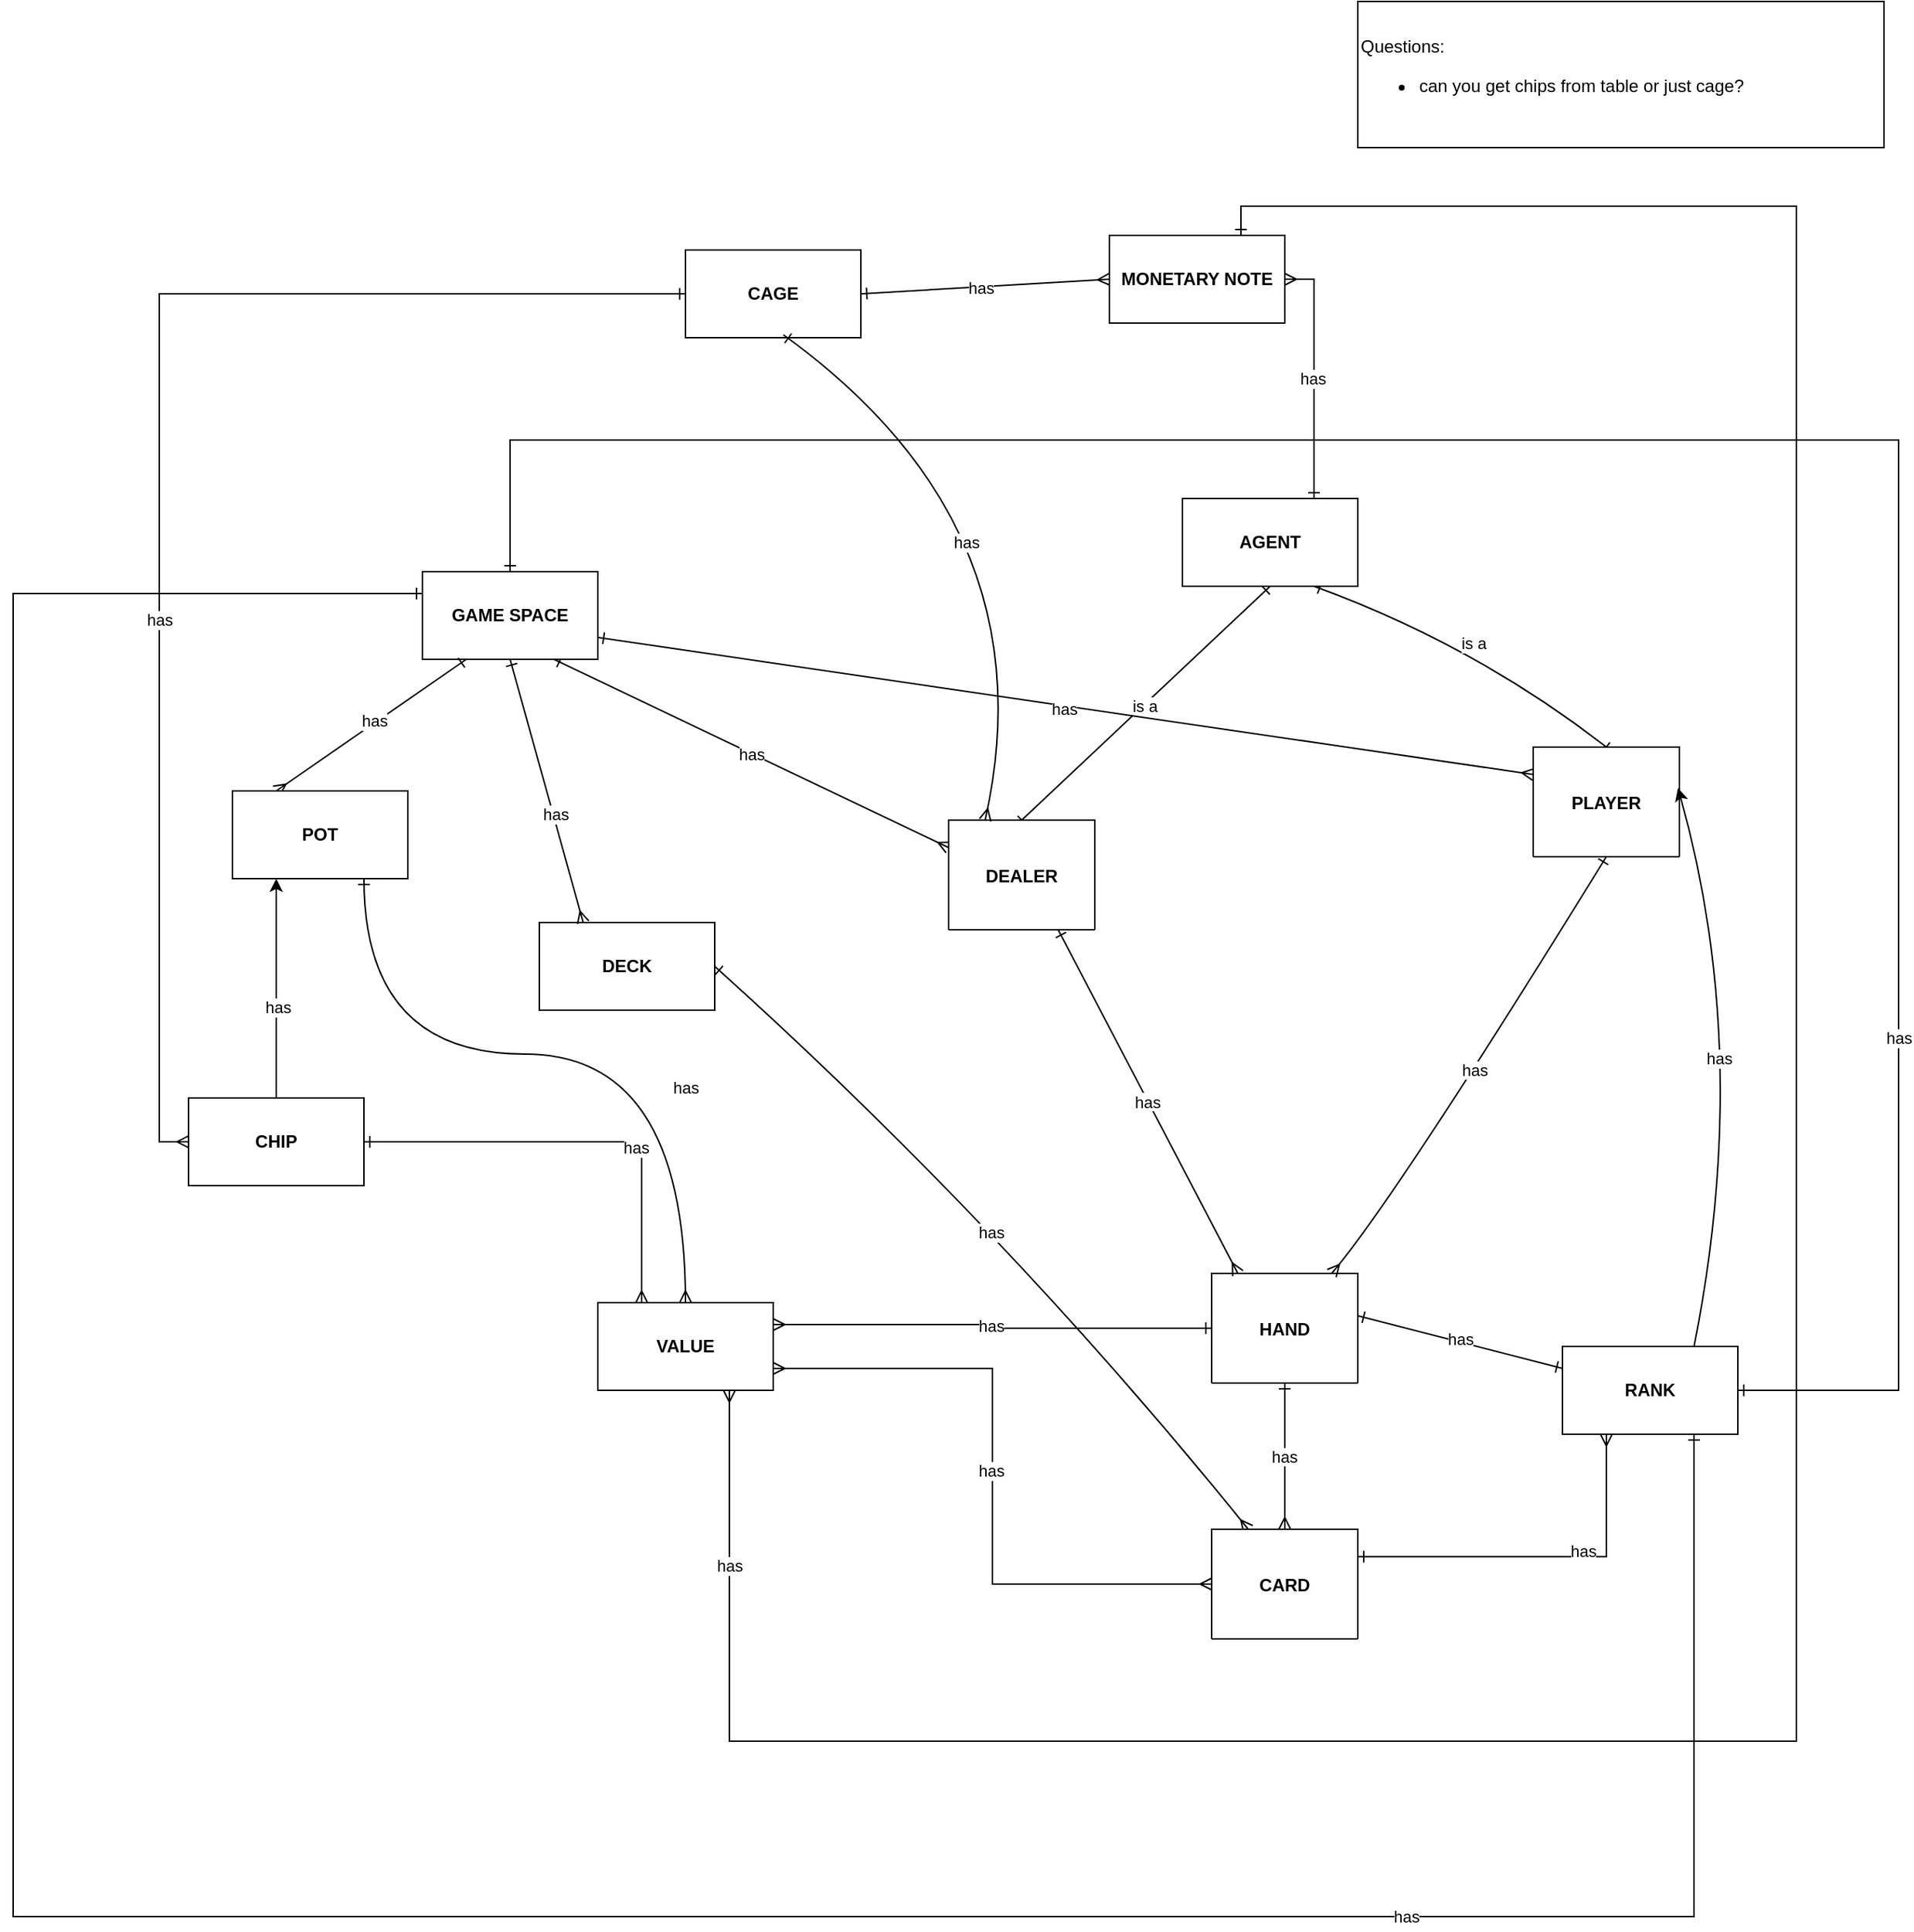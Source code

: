 <mxfile version="22.1.5" type="github">
  <diagram name="Page-1" id="UZQ5byCJ-S6CaqRD8Hsg">
    <mxGraphModel dx="2284" dy="1864" grid="1" gridSize="10" guides="1" tooltips="1" connect="1" arrows="1" fold="1" page="1" pageScale="1" pageWidth="850" pageHeight="1100" math="0" shadow="0">
      <root>
        <mxCell id="0" />
        <mxCell id="1" parent="0" />
        <mxCell id="sKK7W5GRqktyaH6itG1t-36" style="orthogonalLoop=1;jettySize=auto;html=1;exitX=0.5;exitY=0;exitDx=0;exitDy=0;entryX=0.5;entryY=1;entryDx=0;entryDy=0;curved=1;startArrow=baseDash;startFill=0;endArrow=ERone;endFill=0;" edge="1" parent="1" source="2" target="sKK7W5GRqktyaH6itG1t-29">
          <mxGeometry relative="1" as="geometry" />
        </mxCell>
        <mxCell id="sKK7W5GRqktyaH6itG1t-37" value="is a" style="edgeLabel;html=1;align=center;verticalAlign=middle;resizable=0;points=[];" vertex="1" connectable="0" parent="sKK7W5GRqktyaH6itG1t-36">
          <mxGeometry x="-0.02" relative="1" as="geometry">
            <mxPoint as="offset" />
          </mxGeometry>
        </mxCell>
        <mxCell id="sKK7W5GRqktyaH6itG1t-51" style="orthogonalLoop=1;jettySize=auto;html=1;exitX=0;exitY=0.25;exitDx=0;exitDy=0;entryX=0.75;entryY=1;entryDx=0;entryDy=0;curved=1;startArrow=ERmany;startFill=0;endArrow=ERone;endFill=0;" edge="1" parent="1" source="2" target="sKK7W5GRqktyaH6itG1t-28">
          <mxGeometry relative="1" as="geometry" />
        </mxCell>
        <mxCell id="sKK7W5GRqktyaH6itG1t-52" value="has" style="edgeLabel;html=1;align=center;verticalAlign=middle;resizable=0;points=[];" vertex="1" connectable="0" parent="sKK7W5GRqktyaH6itG1t-51">
          <mxGeometry x="-0.002" y="1" relative="1" as="geometry">
            <mxPoint y="-1" as="offset" />
          </mxGeometry>
        </mxCell>
        <mxCell id="2" value="DEALER" style="shape=table;startSize=75;container=1;collapsible=0;childLayout=tableLayout;fixedRows=1;rowLines=1;fontStyle=1;align=center;resizeLast=1;" parent="1" vertex="1">
          <mxGeometry x="-160" y="60" width="100" height="75" as="geometry" />
        </mxCell>
        <mxCell id="sKK7W5GRqktyaH6itG1t-40" style="orthogonalLoop=1;jettySize=auto;html=1;exitX=0.5;exitY=0;exitDx=0;exitDy=0;entryX=0.75;entryY=1;entryDx=0;entryDy=0;curved=1;startArrow=baseDash;startFill=0;endArrow=ERone;endFill=0;" edge="1" parent="1" source="3" target="sKK7W5GRqktyaH6itG1t-29">
          <mxGeometry relative="1" as="geometry">
            <Array as="points">
              <mxPoint x="200" y="-60" />
            </Array>
          </mxGeometry>
        </mxCell>
        <mxCell id="sKK7W5GRqktyaH6itG1t-41" value="is a" style="edgeLabel;html=1;align=center;verticalAlign=middle;resizable=0;points=[];" vertex="1" connectable="0" parent="sKK7W5GRqktyaH6itG1t-40">
          <mxGeometry y="-1" relative="1" as="geometry">
            <mxPoint as="offset" />
          </mxGeometry>
        </mxCell>
        <mxCell id="sKK7W5GRqktyaH6itG1t-53" style="orthogonalLoop=1;jettySize=auto;html=1;exitX=0;exitY=0.25;exitDx=0;exitDy=0;entryX=1;entryY=0.75;entryDx=0;entryDy=0;curved=1;startArrow=ERmany;startFill=0;endArrow=ERone;endFill=0;" edge="1" parent="1" source="3" target="sKK7W5GRqktyaH6itG1t-28">
          <mxGeometry relative="1" as="geometry" />
        </mxCell>
        <mxCell id="sKK7W5GRqktyaH6itG1t-54" value="has" style="edgeLabel;html=1;align=center;verticalAlign=middle;resizable=0;points=[];" vertex="1" connectable="0" parent="sKK7W5GRqktyaH6itG1t-53">
          <mxGeometry x="0.003" y="2" relative="1" as="geometry">
            <mxPoint as="offset" />
          </mxGeometry>
        </mxCell>
        <mxCell id="3" value="PLAYER" style="shape=table;startSize=75;container=1;collapsible=0;childLayout=tableLayout;fixedRows=1;rowLines=1;fontStyle=1;align=center;resizeLast=1;" parent="1" vertex="1">
          <mxGeometry x="240" y="10" width="100" height="75" as="geometry" />
        </mxCell>
        <mxCell id="4" value="HAND" style="shape=table;startSize=75;container=1;collapsible=0;childLayout=tableLayout;fixedRows=1;rowLines=1;fontStyle=1;align=center;resizeLast=1;" parent="1" vertex="1">
          <mxGeometry x="20" y="370" width="100" height="75" as="geometry" />
        </mxCell>
        <mxCell id="sKK7W5GRqktyaH6itG1t-84" style="orthogonalLoop=1;jettySize=auto;html=1;exitX=0.25;exitY=0;exitDx=0;exitDy=0;entryX=1;entryY=0.5;entryDx=0;entryDy=0;curved=1;startArrow=ERmany;startFill=0;endArrow=ERone;endFill=0;" edge="1" parent="1" source="5" target="sKK7W5GRqktyaH6itG1t-30">
          <mxGeometry relative="1" as="geometry">
            <Array as="points">
              <mxPoint x="-120" y="340" />
            </Array>
          </mxGeometry>
        </mxCell>
        <mxCell id="sKK7W5GRqktyaH6itG1t-85" value="has" style="edgeLabel;html=1;align=center;verticalAlign=middle;resizable=0;points=[];" vertex="1" connectable="0" parent="sKK7W5GRqktyaH6itG1t-84">
          <mxGeometry x="0.015" y="9" relative="1" as="geometry">
            <mxPoint as="offset" />
          </mxGeometry>
        </mxCell>
        <mxCell id="5" value="CARD" style="shape=table;startSize=75;container=1;collapsible=0;childLayout=tableLayout;fixedRows=1;rowLines=1;fontStyle=1;align=center;resizeLast=1;" parent="1" vertex="1">
          <mxGeometry x="20" y="545" width="100" height="75" as="geometry" />
        </mxCell>
        <mxCell id="7" value="has" style="startArrow=ERone;startSize=6;;endArrow=ERmany;endSize=6;;exitX=0.75;exitY=1;entryX=0.179;entryY=0;exitDx=0;exitDy=0;startFill=0;" parent="1" source="2" target="4" edge="1">
          <mxGeometry relative="1" as="geometry" />
        </mxCell>
        <mxCell id="8" value="has" style="curved=1;startArrow=ERone;startSize=6;;endArrow=ERmany;endSize=6;;exitX=0.5;exitY=1;entryX=0.821;entryY=0;startFill=0;" parent="1" source="3" target="4" edge="1">
          <mxGeometry relative="1" as="geometry">
            <Array as="points">
              <mxPoint x="145" y="320" />
            </Array>
          </mxGeometry>
        </mxCell>
        <mxCell id="9" value="has" style="curved=1;startArrow=ERone;startSize=6;;endArrow=ERmany;endSize=6;;exitX=0.5;exitY=1;entryX=0.5;entryY=0;startFill=0;" parent="1" source="4" target="5" edge="1">
          <mxGeometry relative="1" as="geometry">
            <Array as="points" />
          </mxGeometry>
        </mxCell>
        <mxCell id="sKK7W5GRqktyaH6itG1t-42" style="orthogonalLoop=1;jettySize=auto;html=1;exitX=0.5;exitY=0;exitDx=0;exitDy=0;entryX=0.25;entryY=1;entryDx=0;entryDy=0;curved=1;" edge="1" parent="1" source="sKK7W5GRqktyaH6itG1t-12" target="sKK7W5GRqktyaH6itG1t-31">
          <mxGeometry relative="1" as="geometry" />
        </mxCell>
        <mxCell id="sKK7W5GRqktyaH6itG1t-43" value="has" style="edgeLabel;html=1;align=center;verticalAlign=middle;resizable=0;points=[];" vertex="1" connectable="0" parent="sKK7W5GRqktyaH6itG1t-42">
          <mxGeometry x="-0.174" y="-1" relative="1" as="geometry">
            <mxPoint as="offset" />
          </mxGeometry>
        </mxCell>
        <mxCell id="sKK7W5GRqktyaH6itG1t-59" style="edgeStyle=orthogonalEdgeStyle;rounded=0;orthogonalLoop=1;jettySize=auto;html=1;exitX=0;exitY=0.5;exitDx=0;exitDy=0;entryX=0;entryY=0.5;entryDx=0;entryDy=0;startArrow=ERmany;startFill=0;endArrow=ERone;endFill=0;" edge="1" parent="1" source="sKK7W5GRqktyaH6itG1t-12" target="sKK7W5GRqktyaH6itG1t-55">
          <mxGeometry relative="1" as="geometry" />
        </mxCell>
        <mxCell id="sKK7W5GRqktyaH6itG1t-60" value="has" style="edgeLabel;html=1;align=center;verticalAlign=middle;resizable=0;points=[];" vertex="1" connectable="0" parent="sKK7W5GRqktyaH6itG1t-59">
          <mxGeometry x="-0.215" relative="1" as="geometry">
            <mxPoint as="offset" />
          </mxGeometry>
        </mxCell>
        <mxCell id="sKK7W5GRqktyaH6itG1t-12" value="&lt;b&gt;CHIP&lt;/b&gt;" style="rounded=0;whiteSpace=wrap;html=1;" vertex="1" parent="1">
          <mxGeometry x="-680" y="250" width="120" height="60" as="geometry" />
        </mxCell>
        <mxCell id="sKK7W5GRqktyaH6itG1t-66" value="" style="edgeStyle=orthogonalEdgeStyle;rounded=0;orthogonalLoop=1;jettySize=auto;html=1;exitX=0.25;exitY=0;exitDx=0;exitDy=0;entryX=1;entryY=0.5;entryDx=0;entryDy=0;metaEdit=0;endArrow=ERone;endFill=0;startArrow=ERmany;startFill=0;" edge="1" parent="1" source="sKK7W5GRqktyaH6itG1t-13" target="sKK7W5GRqktyaH6itG1t-12">
          <mxGeometry relative="1" as="geometry" />
        </mxCell>
        <mxCell id="sKK7W5GRqktyaH6itG1t-74" value="has" style="edgeLabel;html=1;align=center;verticalAlign=middle;resizable=0;points=[];" vertex="1" connectable="0" parent="sKK7W5GRqktyaH6itG1t-66">
          <mxGeometry x="-0.24" y="4" relative="1" as="geometry">
            <mxPoint as="offset" />
          </mxGeometry>
        </mxCell>
        <mxCell id="sKK7W5GRqktyaH6itG1t-67" value="" style="edgeStyle=orthogonalEdgeStyle;rounded=0;orthogonalLoop=1;jettySize=auto;html=1;exitX=1;exitY=0.25;exitDx=0;exitDy=0;entryX=0;entryY=0.5;entryDx=0;entryDy=0;metaEdit=0;endArrow=ERone;endFill=0;startArrow=ERmany;startFill=0;" edge="1" parent="1" source="sKK7W5GRqktyaH6itG1t-13" target="4">
          <mxGeometry relative="1" as="geometry" />
        </mxCell>
        <mxCell id="sKK7W5GRqktyaH6itG1t-71" value="has" style="edgeLabel;html=1;align=center;verticalAlign=middle;resizable=0;points=[];" vertex="1" connectable="0" parent="sKK7W5GRqktyaH6itG1t-67">
          <mxGeometry x="-0.002" y="-1" relative="1" as="geometry">
            <mxPoint as="offset" />
          </mxGeometry>
        </mxCell>
        <mxCell id="sKK7W5GRqktyaH6itG1t-68" value="" style="edgeStyle=orthogonalEdgeStyle;rounded=0;orthogonalLoop=1;jettySize=auto;html=1;exitX=1;exitY=0.75;exitDx=0;exitDy=0;entryX=0;entryY=0.5;entryDx=0;entryDy=0;metaEdit=0;endArrow=ERmany;endFill=0;startArrow=ERmany;startFill=0;" edge="1" parent="1" source="sKK7W5GRqktyaH6itG1t-13" target="5">
          <mxGeometry relative="1" as="geometry" />
        </mxCell>
        <mxCell id="sKK7W5GRqktyaH6itG1t-72" value="has" style="edgeLabel;html=1;align=center;verticalAlign=middle;resizable=0;points=[];" vertex="1" connectable="0" parent="sKK7W5GRqktyaH6itG1t-68">
          <mxGeometry x="-0.017" y="-1" relative="1" as="geometry">
            <mxPoint as="offset" />
          </mxGeometry>
        </mxCell>
        <mxCell id="sKK7W5GRqktyaH6itG1t-69" value="" style="orthogonalLoop=1;jettySize=auto;html=1;exitX=0.5;exitY=0;exitDx=0;exitDy=0;entryX=0.75;entryY=1;entryDx=0;entryDy=0;metaEdit=0;edgeStyle=orthogonalEdgeStyle;curved=1;endArrow=ERone;endFill=0;startArrow=ERmany;startFill=0;" edge="1" parent="1" source="sKK7W5GRqktyaH6itG1t-13" target="sKK7W5GRqktyaH6itG1t-31">
          <mxGeometry relative="1" as="geometry">
            <Array as="points">
              <mxPoint x="-340" y="220" />
              <mxPoint x="-560" y="220" />
            </Array>
          </mxGeometry>
        </mxCell>
        <mxCell id="sKK7W5GRqktyaH6itG1t-75" value="has" style="edgeLabel;html=1;align=center;verticalAlign=middle;resizable=0;points=[];" vertex="1" connectable="0" parent="sKK7W5GRqktyaH6itG1t-69">
          <mxGeometry x="-0.423" relative="1" as="geometry">
            <mxPoint as="offset" />
          </mxGeometry>
        </mxCell>
        <mxCell id="sKK7W5GRqktyaH6itG1t-70" value="" style="edgeStyle=orthogonalEdgeStyle;rounded=0;orthogonalLoop=1;jettySize=auto;html=1;exitX=0.75;exitY=1;exitDx=0;exitDy=0;entryX=0.75;entryY=0;entryDx=0;entryDy=0;metaEdit=0;endArrow=ERone;endFill=0;startArrow=ERmany;startFill=0;" edge="1" parent="1" source="sKK7W5GRqktyaH6itG1t-13" target="sKK7W5GRqktyaH6itG1t-61">
          <mxGeometry relative="1" as="geometry">
            <Array as="points">
              <mxPoint x="-310" y="690" />
              <mxPoint x="420" y="690" />
              <mxPoint x="420" y="-360" />
              <mxPoint x="40" y="-360" />
            </Array>
          </mxGeometry>
        </mxCell>
        <mxCell id="sKK7W5GRqktyaH6itG1t-73" value="has" style="edgeLabel;html=1;align=center;verticalAlign=middle;resizable=0;points=[];" vertex="1" connectable="0" parent="sKK7W5GRqktyaH6itG1t-70">
          <mxGeometry x="-0.901" relative="1" as="geometry">
            <mxPoint as="offset" />
          </mxGeometry>
        </mxCell>
        <mxCell id="sKK7W5GRqktyaH6itG1t-13" value="&lt;b&gt;VALUE&lt;/b&gt;" style="rounded=0;whiteSpace=wrap;html=1;" vertex="1" parent="1">
          <mxGeometry x="-400" y="390" width="120" height="60" as="geometry" />
        </mxCell>
        <mxCell id="sKK7W5GRqktyaH6itG1t-82" style="edgeStyle=orthogonalEdgeStyle;rounded=0;orthogonalLoop=1;jettySize=auto;html=1;exitX=0;exitY=0.25;exitDx=0;exitDy=0;entryX=0.75;entryY=1;entryDx=0;entryDy=0;startArrow=ERone;startFill=0;endArrow=ERone;endFill=0;" edge="1" parent="1" source="sKK7W5GRqktyaH6itG1t-28" target="sKK7W5GRqktyaH6itG1t-35">
          <mxGeometry relative="1" as="geometry">
            <Array as="points">
              <mxPoint x="-800" y="-95" />
              <mxPoint x="-800" y="810" />
              <mxPoint x="350" y="810" />
            </Array>
          </mxGeometry>
        </mxCell>
        <mxCell id="sKK7W5GRqktyaH6itG1t-83" value="has" style="edgeLabel;html=1;align=center;verticalAlign=middle;resizable=0;points=[];" vertex="1" connectable="0" parent="sKK7W5GRqktyaH6itG1t-82">
          <mxGeometry x="0.604" relative="1" as="geometry">
            <mxPoint as="offset" />
          </mxGeometry>
        </mxCell>
        <mxCell id="sKK7W5GRqktyaH6itG1t-28" value="&lt;b&gt;GAME SPACE&lt;/b&gt;" style="rounded=0;whiteSpace=wrap;html=1;" vertex="1" parent="1">
          <mxGeometry x="-520" y="-110" width="120" height="60" as="geometry" />
        </mxCell>
        <mxCell id="sKK7W5GRqktyaH6itG1t-29" value="&lt;b&gt;AGENT&lt;/b&gt;" style="rounded=0;whiteSpace=wrap;html=1;" vertex="1" parent="1">
          <mxGeometry y="-160" width="120" height="60" as="geometry" />
        </mxCell>
        <mxCell id="sKK7W5GRqktyaH6itG1t-44" style="edgeStyle=orthogonalEdgeStyle;orthogonalLoop=1;jettySize=auto;html=1;exitX=0.25;exitY=0;exitDx=0;exitDy=0;entryX=0.75;entryY=1;entryDx=0;entryDy=0;strokeColor=none;curved=1;" edge="1" parent="1" source="sKK7W5GRqktyaH6itG1t-30" target="sKK7W5GRqktyaH6itG1t-28">
          <mxGeometry relative="1" as="geometry" />
        </mxCell>
        <mxCell id="sKK7W5GRqktyaH6itG1t-30" value="&lt;b&gt;DECK&lt;/b&gt;" style="rounded=0;whiteSpace=wrap;html=1;" vertex="1" parent="1">
          <mxGeometry x="-440" y="130" width="120" height="60" as="geometry" />
        </mxCell>
        <mxCell id="sKK7W5GRqktyaH6itG1t-47" style="orthogonalLoop=1;jettySize=auto;html=1;exitX=0.25;exitY=0;exitDx=0;exitDy=0;entryX=0.25;entryY=1;entryDx=0;entryDy=0;startArrow=ERmany;startFill=0;endArrow=ERone;endFill=0;" edge="1" parent="1" source="sKK7W5GRqktyaH6itG1t-31" target="sKK7W5GRqktyaH6itG1t-28">
          <mxGeometry relative="1" as="geometry" />
        </mxCell>
        <mxCell id="sKK7W5GRqktyaH6itG1t-48" value="has" style="edgeLabel;html=1;align=center;verticalAlign=middle;resizable=0;points=[];" vertex="1" connectable="0" parent="sKK7W5GRqktyaH6itG1t-47">
          <mxGeometry x="0.035" y="2" relative="1" as="geometry">
            <mxPoint as="offset" />
          </mxGeometry>
        </mxCell>
        <mxCell id="sKK7W5GRqktyaH6itG1t-31" value="&lt;b&gt;POT&lt;/b&gt;" style="rounded=0;whiteSpace=wrap;html=1;" vertex="1" parent="1">
          <mxGeometry x="-650" y="40" width="120" height="60" as="geometry" />
        </mxCell>
        <mxCell id="sKK7W5GRqktyaH6itG1t-80" style="edgeStyle=orthogonalEdgeStyle;rounded=0;orthogonalLoop=1;jettySize=auto;html=1;exitX=0.25;exitY=1;exitDx=0;exitDy=0;entryX=1;entryY=0.25;entryDx=0;entryDy=0;startArrow=ERmany;startFill=0;endArrow=ERone;endFill=0;" edge="1" parent="1" source="sKK7W5GRqktyaH6itG1t-35" target="5">
          <mxGeometry relative="1" as="geometry" />
        </mxCell>
        <mxCell id="sKK7W5GRqktyaH6itG1t-81" value="has" style="edgeLabel;html=1;align=center;verticalAlign=middle;resizable=0;points=[];" vertex="1" connectable="0" parent="sKK7W5GRqktyaH6itG1t-80">
          <mxGeometry x="-0.213" y="-4" relative="1" as="geometry">
            <mxPoint as="offset" />
          </mxGeometry>
        </mxCell>
        <mxCell id="sKK7W5GRqktyaH6itG1t-87" style="edgeStyle=orthogonalEdgeStyle;rounded=0;orthogonalLoop=1;jettySize=auto;html=1;exitX=1;exitY=0.5;exitDx=0;exitDy=0;entryX=0.5;entryY=0;entryDx=0;entryDy=0;startArrow=ERone;startFill=0;endArrow=ERone;endFill=0;" edge="1" parent="1" source="sKK7W5GRqktyaH6itG1t-35" target="sKK7W5GRqktyaH6itG1t-28">
          <mxGeometry relative="1" as="geometry">
            <Array as="points">
              <mxPoint x="490" y="450" />
              <mxPoint x="490" y="-200" />
              <mxPoint x="-460" y="-200" />
            </Array>
          </mxGeometry>
        </mxCell>
        <mxCell id="sKK7W5GRqktyaH6itG1t-88" value="has" style="edgeLabel;html=1;align=center;verticalAlign=middle;resizable=0;points=[];" vertex="1" connectable="0" parent="sKK7W5GRqktyaH6itG1t-87">
          <mxGeometry x="-0.61" relative="1" as="geometry">
            <mxPoint as="offset" />
          </mxGeometry>
        </mxCell>
        <mxCell id="sKK7W5GRqktyaH6itG1t-35" value="&lt;b&gt;RANK&lt;/b&gt;" style="rounded=0;whiteSpace=wrap;html=1;" vertex="1" parent="1">
          <mxGeometry x="260" y="420" width="120" height="60" as="geometry" />
        </mxCell>
        <mxCell id="sKK7W5GRqktyaH6itG1t-45" style="orthogonalLoop=1;jettySize=auto;html=1;exitX=0.25;exitY=0;exitDx=0;exitDy=0;entryX=0.5;entryY=1;entryDx=0;entryDy=0;curved=1;startArrow=ERmany;startFill=0;endArrow=ERone;endFill=0;" edge="1" parent="1" source="sKK7W5GRqktyaH6itG1t-30" target="sKK7W5GRqktyaH6itG1t-28">
          <mxGeometry relative="1" as="geometry">
            <mxPoint x="-510" y="85" as="sourcePoint" />
            <mxPoint x="-450" y="-40" as="targetPoint" />
          </mxGeometry>
        </mxCell>
        <mxCell id="sKK7W5GRqktyaH6itG1t-46" value="has" style="edgeLabel;html=1;align=center;verticalAlign=middle;resizable=0;points=[];" vertex="1" connectable="0" parent="sKK7W5GRqktyaH6itG1t-45">
          <mxGeometry x="-0.174" y="-1" relative="1" as="geometry">
            <mxPoint as="offset" />
          </mxGeometry>
        </mxCell>
        <mxCell id="sKK7W5GRqktyaH6itG1t-55" value="&lt;b&gt;CAGE&lt;/b&gt;" style="whiteSpace=wrap;html=1;" vertex="1" parent="1">
          <mxGeometry x="-340" y="-330" width="120" height="60" as="geometry" />
        </mxCell>
        <mxCell id="sKK7W5GRqktyaH6itG1t-56" value="Questions:&lt;br&gt;&lt;ul&gt;&lt;li&gt;can you get chips from table or just cage?&lt;/li&gt;&lt;/ul&gt;" style="whiteSpace=wrap;html=1;align=left;" vertex="1" parent="1">
          <mxGeometry x="120" y="-500" width="360" height="100" as="geometry" />
        </mxCell>
        <mxCell id="sKK7W5GRqktyaH6itG1t-57" style="orthogonalLoop=1;jettySize=auto;html=1;exitX=0.25;exitY=0;exitDx=0;exitDy=0;entryX=0.558;entryY=0.967;entryDx=0;entryDy=0;entryPerimeter=0;curved=1;startArrow=ERmany;startFill=0;endArrow=ERone;endFill=0;" edge="1" parent="1" source="2" target="sKK7W5GRqktyaH6itG1t-55">
          <mxGeometry relative="1" as="geometry">
            <Array as="points">
              <mxPoint x="-90" y="-140" />
            </Array>
          </mxGeometry>
        </mxCell>
        <mxCell id="sKK7W5GRqktyaH6itG1t-58" value="has" style="edgeLabel;html=1;align=center;verticalAlign=middle;resizable=0;points=[];" vertex="1" connectable="0" parent="sKK7W5GRqktyaH6itG1t-57">
          <mxGeometry x="0.143" y="42" relative="1" as="geometry">
            <mxPoint as="offset" />
          </mxGeometry>
        </mxCell>
        <mxCell id="sKK7W5GRqktyaH6itG1t-62" style="orthogonalLoop=1;jettySize=auto;html=1;exitX=0;exitY=0.5;exitDx=0;exitDy=0;entryX=1;entryY=0.5;entryDx=0;entryDy=0;curved=1;startArrow=ERmany;startFill=0;endArrow=ERone;endFill=0;" edge="1" parent="1" source="sKK7W5GRqktyaH6itG1t-61" target="sKK7W5GRqktyaH6itG1t-55">
          <mxGeometry relative="1" as="geometry" />
        </mxCell>
        <mxCell id="sKK7W5GRqktyaH6itG1t-63" value="has" style="edgeLabel;html=1;align=center;verticalAlign=middle;resizable=0;points=[];" vertex="1" connectable="0" parent="sKK7W5GRqktyaH6itG1t-62">
          <mxGeometry x="0.033" y="1" relative="1" as="geometry">
            <mxPoint as="offset" />
          </mxGeometry>
        </mxCell>
        <mxCell id="sKK7W5GRqktyaH6itG1t-61" value="&lt;b&gt;MONETARY NOTE&lt;/b&gt;" style="whiteSpace=wrap;html=1;" vertex="1" parent="1">
          <mxGeometry x="-50" y="-340" width="120" height="60" as="geometry" />
        </mxCell>
        <mxCell id="sKK7W5GRqktyaH6itG1t-64" style="edgeStyle=orthogonalEdgeStyle;rounded=0;orthogonalLoop=1;jettySize=auto;html=1;exitX=1;exitY=0.5;exitDx=0;exitDy=0;entryX=0.75;entryY=0;entryDx=0;entryDy=0;endArrow=ERone;endFill=0;startArrow=ERmany;startFill=0;" edge="1" parent="1" source="sKK7W5GRqktyaH6itG1t-61" target="sKK7W5GRqktyaH6itG1t-29">
          <mxGeometry relative="1" as="geometry" />
        </mxCell>
        <mxCell id="sKK7W5GRqktyaH6itG1t-65" value="has" style="edgeLabel;html=1;align=center;verticalAlign=middle;resizable=0;points=[];" vertex="1" connectable="0" parent="sKK7W5GRqktyaH6itG1t-64">
          <mxGeometry x="0.031" y="-1" relative="1" as="geometry">
            <mxPoint as="offset" />
          </mxGeometry>
        </mxCell>
        <mxCell id="sKK7W5GRqktyaH6itG1t-76" style="orthogonalLoop=1;jettySize=auto;html=1;exitX=0.75;exitY=0;exitDx=0;exitDy=0;entryX=0.99;entryY=0.373;entryDx=0;entryDy=0;entryPerimeter=0;curved=1;" edge="1" parent="1" source="sKK7W5GRqktyaH6itG1t-35" target="3">
          <mxGeometry relative="1" as="geometry">
            <Array as="points">
              <mxPoint x="390" y="220" />
            </Array>
          </mxGeometry>
        </mxCell>
        <mxCell id="sKK7W5GRqktyaH6itG1t-77" value="has" style="edgeLabel;html=1;align=center;verticalAlign=middle;resizable=0;points=[];" vertex="1" connectable="0" parent="sKK7W5GRqktyaH6itG1t-76">
          <mxGeometry x="0.0" y="22" relative="1" as="geometry">
            <mxPoint as="offset" />
          </mxGeometry>
        </mxCell>
        <mxCell id="sKK7W5GRqktyaH6itG1t-78" style="rounded=0;orthogonalLoop=1;jettySize=auto;html=1;exitX=0;exitY=0.25;exitDx=0;exitDy=0;entryX=1;entryY=0.387;entryDx=0;entryDy=0;entryPerimeter=0;endArrow=ERone;endFill=0;startArrow=ERone;startFill=0;" edge="1" parent="1" source="sKK7W5GRqktyaH6itG1t-35" target="4">
          <mxGeometry relative="1" as="geometry" />
        </mxCell>
        <mxCell id="sKK7W5GRqktyaH6itG1t-79" value="has" style="edgeLabel;html=1;align=center;verticalAlign=middle;resizable=0;points=[];" vertex="1" connectable="0" parent="sKK7W5GRqktyaH6itG1t-78">
          <mxGeometry x="0.011" y="-2" relative="1" as="geometry">
            <mxPoint as="offset" />
          </mxGeometry>
        </mxCell>
      </root>
    </mxGraphModel>
  </diagram>
</mxfile>
